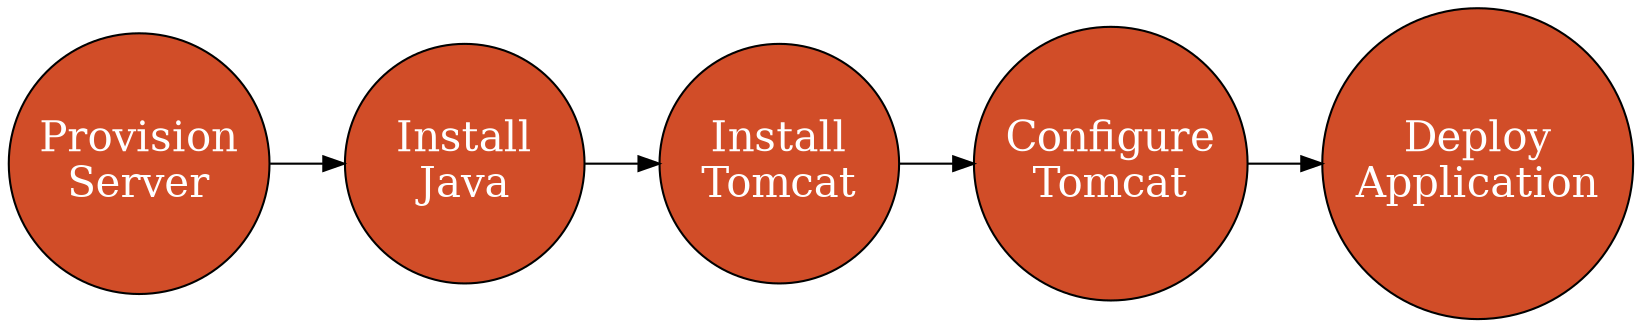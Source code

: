 graph architecture {
rankdir = LR
node[shape = circle,  width=1.6, style=filled,fillcolor="#D14D28", fontcolor=white]
//shape = record
edge [dir=forward]

Node3 -- Node4
Node4 -- Node5
Node1 -- Node2
Node2 -- Node3

Node1[label=<<FONT POINT-SIZE="20">Provision<br/>Server</FONT>>]
Node2[label=<<FONT POINT-SIZE="20">Install<br/>Java</FONT>>]
Node3[label=<<FONT POINT-SIZE="20">Install<br/>Tomcat</FONT>>]
Node4[label=<<FONT POINT-SIZE="20">Configure<br/>Tomcat</FONT>>]
Node5[label=<<FONT POINT-SIZE="20">Deploy<br/>Application</FONT>>]

}